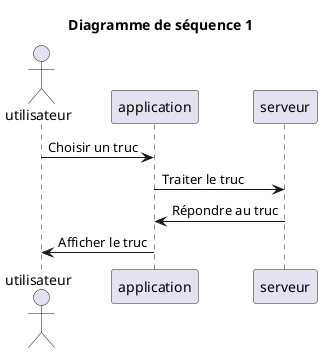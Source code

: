 @startuml SequenceDiagram1
title Diagramme de séquence 1
actor utilisateur
utilisateur -> application : Choisir un truc
application -> serveur : Traiter le truc
serveur -> application : Répondre au truc
application -> utilisateur : Afficher le truc
@enduml